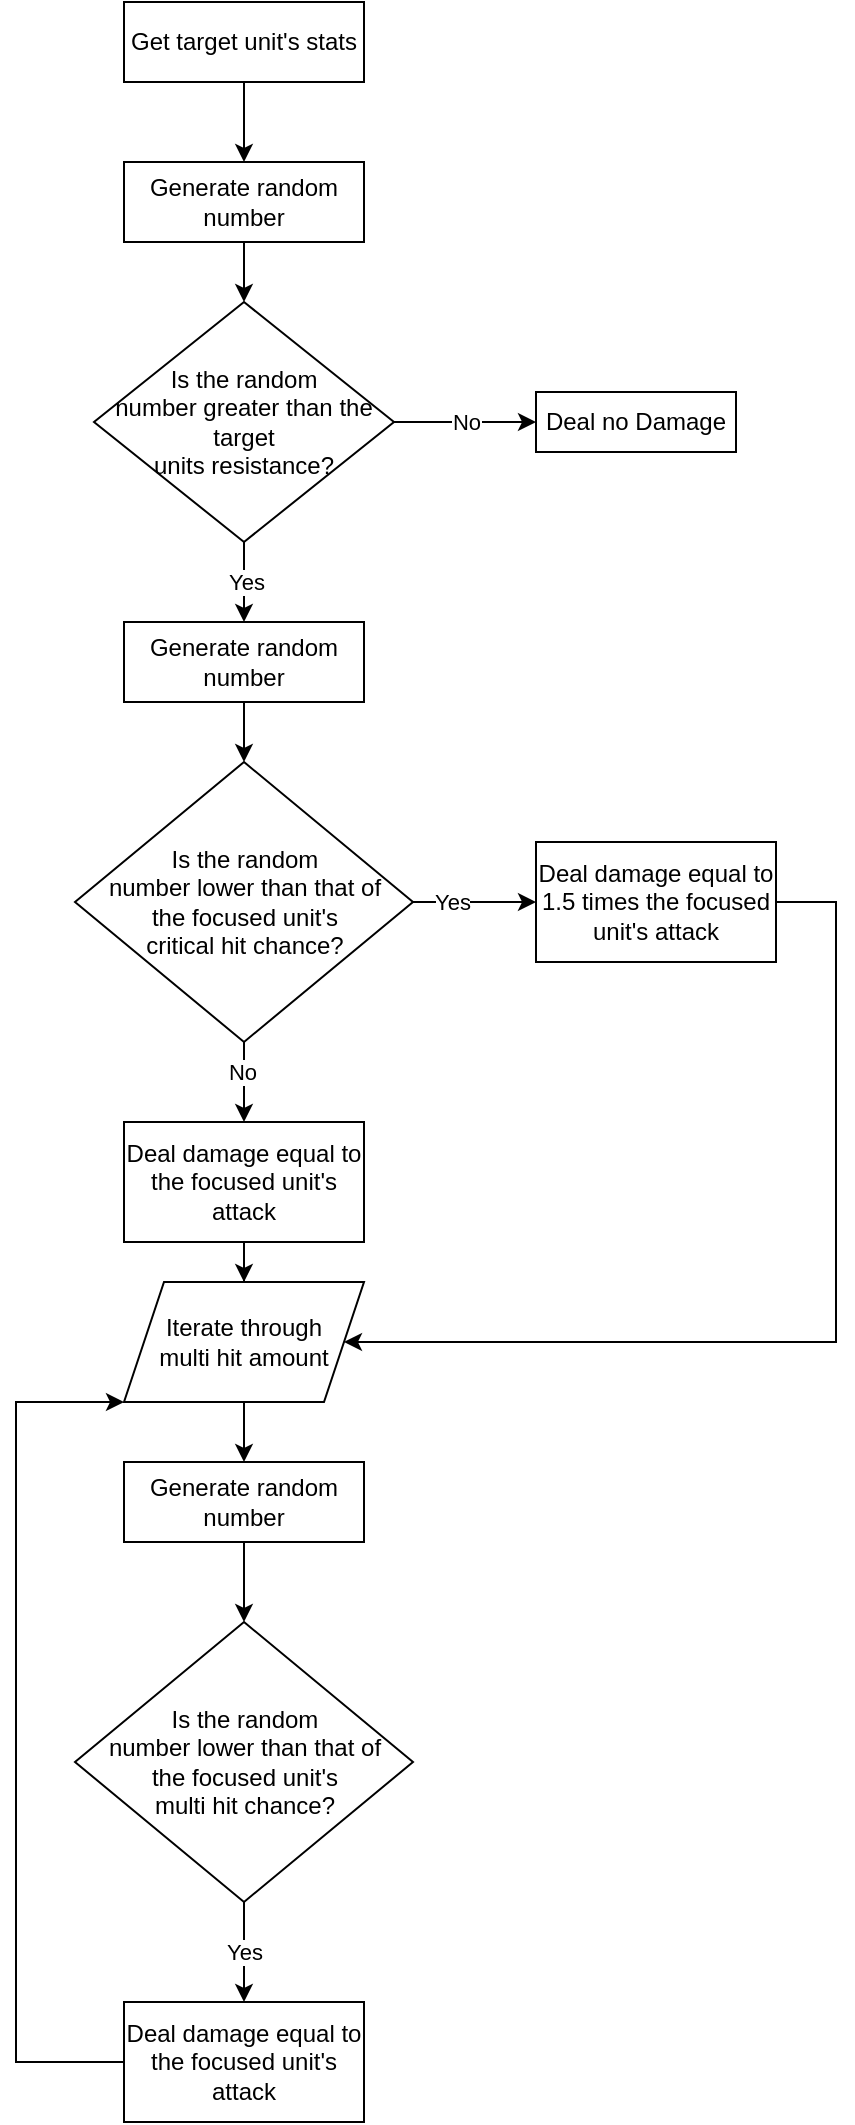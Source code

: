 <mxfile version="14.0.1" type="github">
  <diagram id="3ddYDju-GY4ESvOwRW6C" name="Page-1">
    <mxGraphModel dx="2424" dy="1332" grid="1" gridSize="10" guides="1" tooltips="1" connect="1" arrows="1" fold="1" page="1" pageScale="1" pageWidth="827" pageHeight="1169" math="0" shadow="0">
      <root>
        <mxCell id="0" />
        <mxCell id="1" parent="0" />
        <mxCell id="_KzIcOepq-4StEWX0fqk-2" style="edgeStyle=orthogonalEdgeStyle;rounded=0;orthogonalLoop=1;jettySize=auto;html=1;" edge="1" parent="1" source="_KzIcOepq-4StEWX0fqk-1" target="_KzIcOepq-4StEWX0fqk-3">
          <mxGeometry relative="1" as="geometry">
            <mxPoint x="414" y="340" as="targetPoint" />
          </mxGeometry>
        </mxCell>
        <mxCell id="_KzIcOepq-4StEWX0fqk-1" value="Get target unit&#39;s stats" style="rounded=0;whiteSpace=wrap;html=1;" vertex="1" parent="1">
          <mxGeometry x="354" y="230" width="120" height="40" as="geometry" />
        </mxCell>
        <mxCell id="_KzIcOepq-4StEWX0fqk-4" style="edgeStyle=orthogonalEdgeStyle;rounded=0;orthogonalLoop=1;jettySize=auto;html=1;" edge="1" parent="1" source="_KzIcOepq-4StEWX0fqk-3" target="_KzIcOepq-4StEWX0fqk-5">
          <mxGeometry relative="1" as="geometry">
            <mxPoint x="414" y="380" as="targetPoint" />
          </mxGeometry>
        </mxCell>
        <mxCell id="_KzIcOepq-4StEWX0fqk-3" value="Generate random number" style="rounded=0;whiteSpace=wrap;html=1;" vertex="1" parent="1">
          <mxGeometry x="354" y="310" width="120" height="40" as="geometry" />
        </mxCell>
        <mxCell id="_KzIcOepq-4StEWX0fqk-6" value="No" style="edgeStyle=orthogonalEdgeStyle;rounded=0;orthogonalLoop=1;jettySize=auto;html=1;" edge="1" parent="1" source="_KzIcOepq-4StEWX0fqk-5" target="_KzIcOepq-4StEWX0fqk-7">
          <mxGeometry relative="1" as="geometry">
            <mxPoint x="560" y="440" as="targetPoint" />
          </mxGeometry>
        </mxCell>
        <mxCell id="_KzIcOepq-4StEWX0fqk-8" value="Yes" style="edgeStyle=orthogonalEdgeStyle;rounded=0;orthogonalLoop=1;jettySize=auto;html=1;" edge="1" parent="1" source="_KzIcOepq-4StEWX0fqk-5">
          <mxGeometry relative="1" as="geometry">
            <mxPoint x="414" y="540" as="targetPoint" />
          </mxGeometry>
        </mxCell>
        <mxCell id="_KzIcOepq-4StEWX0fqk-5" value="&lt;div&gt;Is the random &lt;br&gt;&lt;/div&gt;&lt;div&gt;number greater than the target &lt;br&gt;&lt;/div&gt;&lt;div&gt;units resistance?&lt;/div&gt;" style="rhombus;whiteSpace=wrap;html=1;" vertex="1" parent="1">
          <mxGeometry x="339" y="380" width="150" height="120" as="geometry" />
        </mxCell>
        <mxCell id="_KzIcOepq-4StEWX0fqk-7" value="Deal no Damage" style="rounded=0;whiteSpace=wrap;html=1;" vertex="1" parent="1">
          <mxGeometry x="560" y="425" width="100" height="30" as="geometry" />
        </mxCell>
        <mxCell id="_KzIcOepq-4StEWX0fqk-10" style="edgeStyle=orthogonalEdgeStyle;rounded=0;orthogonalLoop=1;jettySize=auto;html=1;" edge="1" parent="1" source="_KzIcOepq-4StEWX0fqk-9">
          <mxGeometry relative="1" as="geometry">
            <mxPoint x="414" y="610" as="targetPoint" />
          </mxGeometry>
        </mxCell>
        <mxCell id="_KzIcOepq-4StEWX0fqk-9" value="Generate random number" style="rounded=0;whiteSpace=wrap;html=1;" vertex="1" parent="1">
          <mxGeometry x="354" y="540" width="120" height="40" as="geometry" />
        </mxCell>
        <mxCell id="_KzIcOepq-4StEWX0fqk-13" style="edgeStyle=orthogonalEdgeStyle;rounded=0;orthogonalLoop=1;jettySize=auto;html=1;" edge="1" parent="1" source="_KzIcOepq-4StEWX0fqk-12" target="_KzIcOepq-4StEWX0fqk-14">
          <mxGeometry relative="1" as="geometry">
            <mxPoint x="550" y="680" as="targetPoint" />
          </mxGeometry>
        </mxCell>
        <mxCell id="_KzIcOepq-4StEWX0fqk-15" value="Yes" style="edgeLabel;html=1;align=center;verticalAlign=middle;resizable=0;points=[];" vertex="1" connectable="0" parent="_KzIcOepq-4StEWX0fqk-13">
          <mxGeometry x="-0.364" relative="1" as="geometry">
            <mxPoint as="offset" />
          </mxGeometry>
        </mxCell>
        <mxCell id="_KzIcOepq-4StEWX0fqk-16" style="edgeStyle=orthogonalEdgeStyle;rounded=0;orthogonalLoop=1;jettySize=auto;html=1;" edge="1" parent="1" source="_KzIcOepq-4StEWX0fqk-12">
          <mxGeometry relative="1" as="geometry">
            <mxPoint x="414" y="790" as="targetPoint" />
          </mxGeometry>
        </mxCell>
        <mxCell id="_KzIcOepq-4StEWX0fqk-17" value="No" style="edgeLabel;html=1;align=center;verticalAlign=middle;resizable=0;points=[];" vertex="1" connectable="0" parent="_KzIcOepq-4StEWX0fqk-16">
          <mxGeometry x="-0.26" y="-1" relative="1" as="geometry">
            <mxPoint as="offset" />
          </mxGeometry>
        </mxCell>
        <mxCell id="_KzIcOepq-4StEWX0fqk-12" value="&lt;div&gt;Is the random &lt;br&gt;&lt;/div&gt;&lt;div&gt;number lower than that of &lt;br&gt;&lt;/div&gt;&lt;div&gt;the focused unit&#39;s &lt;br&gt;&lt;/div&gt;&lt;div&gt;critical hit chance?&lt;/div&gt;" style="rhombus;whiteSpace=wrap;html=1;" vertex="1" parent="1">
          <mxGeometry x="329.5" y="610" width="169" height="140" as="geometry" />
        </mxCell>
        <mxCell id="_KzIcOepq-4StEWX0fqk-19" style="edgeStyle=orthogonalEdgeStyle;rounded=0;orthogonalLoop=1;jettySize=auto;html=1;entryX=1;entryY=0.5;entryDx=0;entryDy=0;" edge="1" parent="1" source="_KzIcOepq-4StEWX0fqk-14" target="_KzIcOepq-4StEWX0fqk-22">
          <mxGeometry relative="1" as="geometry">
            <mxPoint x="480" y="810" as="targetPoint" />
            <Array as="points">
              <mxPoint x="710" y="680" />
              <mxPoint x="710" y="900" />
            </Array>
          </mxGeometry>
        </mxCell>
        <mxCell id="_KzIcOepq-4StEWX0fqk-14" value="Deal damage equal to 1.5 times the focused unit&#39;s attack" style="rounded=0;whiteSpace=wrap;html=1;" vertex="1" parent="1">
          <mxGeometry x="560" y="650" width="120" height="60" as="geometry" />
        </mxCell>
        <mxCell id="_KzIcOepq-4StEWX0fqk-23" value="" style="edgeStyle=orthogonalEdgeStyle;rounded=0;orthogonalLoop=1;jettySize=auto;html=1;" edge="1" parent="1" source="_KzIcOepq-4StEWX0fqk-20" target="_KzIcOepq-4StEWX0fqk-22">
          <mxGeometry relative="1" as="geometry" />
        </mxCell>
        <mxCell id="_KzIcOepq-4StEWX0fqk-20" value="Deal damage equal to the focused unit&#39;s attack" style="rounded=0;whiteSpace=wrap;html=1;" vertex="1" parent="1">
          <mxGeometry x="354" y="790" width="120" height="60" as="geometry" />
        </mxCell>
        <mxCell id="_KzIcOepq-4StEWX0fqk-25" style="edgeStyle=orthogonalEdgeStyle;rounded=0;orthogonalLoop=1;jettySize=auto;html=1;entryX=0.5;entryY=0;entryDx=0;entryDy=0;" edge="1" parent="1" source="_KzIcOepq-4StEWX0fqk-22" target="_KzIcOepq-4StEWX0fqk-24">
          <mxGeometry relative="1" as="geometry" />
        </mxCell>
        <mxCell id="_KzIcOepq-4StEWX0fqk-22" value="&lt;div&gt;Iterate through &lt;br&gt;&lt;/div&gt;&lt;div&gt;multi hit amount&lt;/div&gt;" style="shape=parallelogram;perimeter=parallelogramPerimeter;whiteSpace=wrap;html=1;fixedSize=1;rounded=0;" vertex="1" parent="1">
          <mxGeometry x="354" y="870" width="120" height="60" as="geometry" />
        </mxCell>
        <mxCell id="_KzIcOepq-4StEWX0fqk-27" style="edgeStyle=orthogonalEdgeStyle;rounded=0;orthogonalLoop=1;jettySize=auto;html=1;entryX=0.5;entryY=0;entryDx=0;entryDy=0;" edge="1" parent="1" source="_KzIcOepq-4StEWX0fqk-24" target="_KzIcOepq-4StEWX0fqk-26">
          <mxGeometry relative="1" as="geometry" />
        </mxCell>
        <mxCell id="_KzIcOepq-4StEWX0fqk-24" value="Generate random number" style="rounded=0;whiteSpace=wrap;html=1;" vertex="1" parent="1">
          <mxGeometry x="354" y="960" width="120" height="40" as="geometry" />
        </mxCell>
        <mxCell id="_KzIcOepq-4StEWX0fqk-29" value="Yes" style="edgeStyle=orthogonalEdgeStyle;rounded=0;orthogonalLoop=1;jettySize=auto;html=1;entryX=0.5;entryY=0;entryDx=0;entryDy=0;" edge="1" parent="1" source="_KzIcOepq-4StEWX0fqk-26" target="_KzIcOepq-4StEWX0fqk-28">
          <mxGeometry relative="1" as="geometry" />
        </mxCell>
        <mxCell id="_KzIcOepq-4StEWX0fqk-26" value="&lt;div&gt;Is the random &lt;br&gt;&lt;/div&gt;&lt;div&gt;number lower than that of &lt;br&gt;&lt;/div&gt;&lt;div&gt;the focused unit&#39;s &lt;br&gt;&lt;/div&gt;&lt;div&gt;multi hit chance?&lt;/div&gt;" style="rhombus;whiteSpace=wrap;html=1;" vertex="1" parent="1">
          <mxGeometry x="329.5" y="1040" width="169" height="140" as="geometry" />
        </mxCell>
        <mxCell id="_KzIcOepq-4StEWX0fqk-30" style="edgeStyle=orthogonalEdgeStyle;rounded=0;orthogonalLoop=1;jettySize=auto;html=1;entryX=0;entryY=1;entryDx=0;entryDy=0;" edge="1" parent="1" source="_KzIcOepq-4StEWX0fqk-28" target="_KzIcOepq-4StEWX0fqk-22">
          <mxGeometry relative="1" as="geometry">
            <mxPoint x="300" y="890" as="targetPoint" />
            <Array as="points">
              <mxPoint x="300" y="1260" />
              <mxPoint x="300" y="930" />
            </Array>
          </mxGeometry>
        </mxCell>
        <mxCell id="_KzIcOepq-4StEWX0fqk-28" value="Deal damage equal to the focused unit&#39;s attack" style="rounded=0;whiteSpace=wrap;html=1;" vertex="1" parent="1">
          <mxGeometry x="354" y="1230" width="120" height="60" as="geometry" />
        </mxCell>
      </root>
    </mxGraphModel>
  </diagram>
</mxfile>
